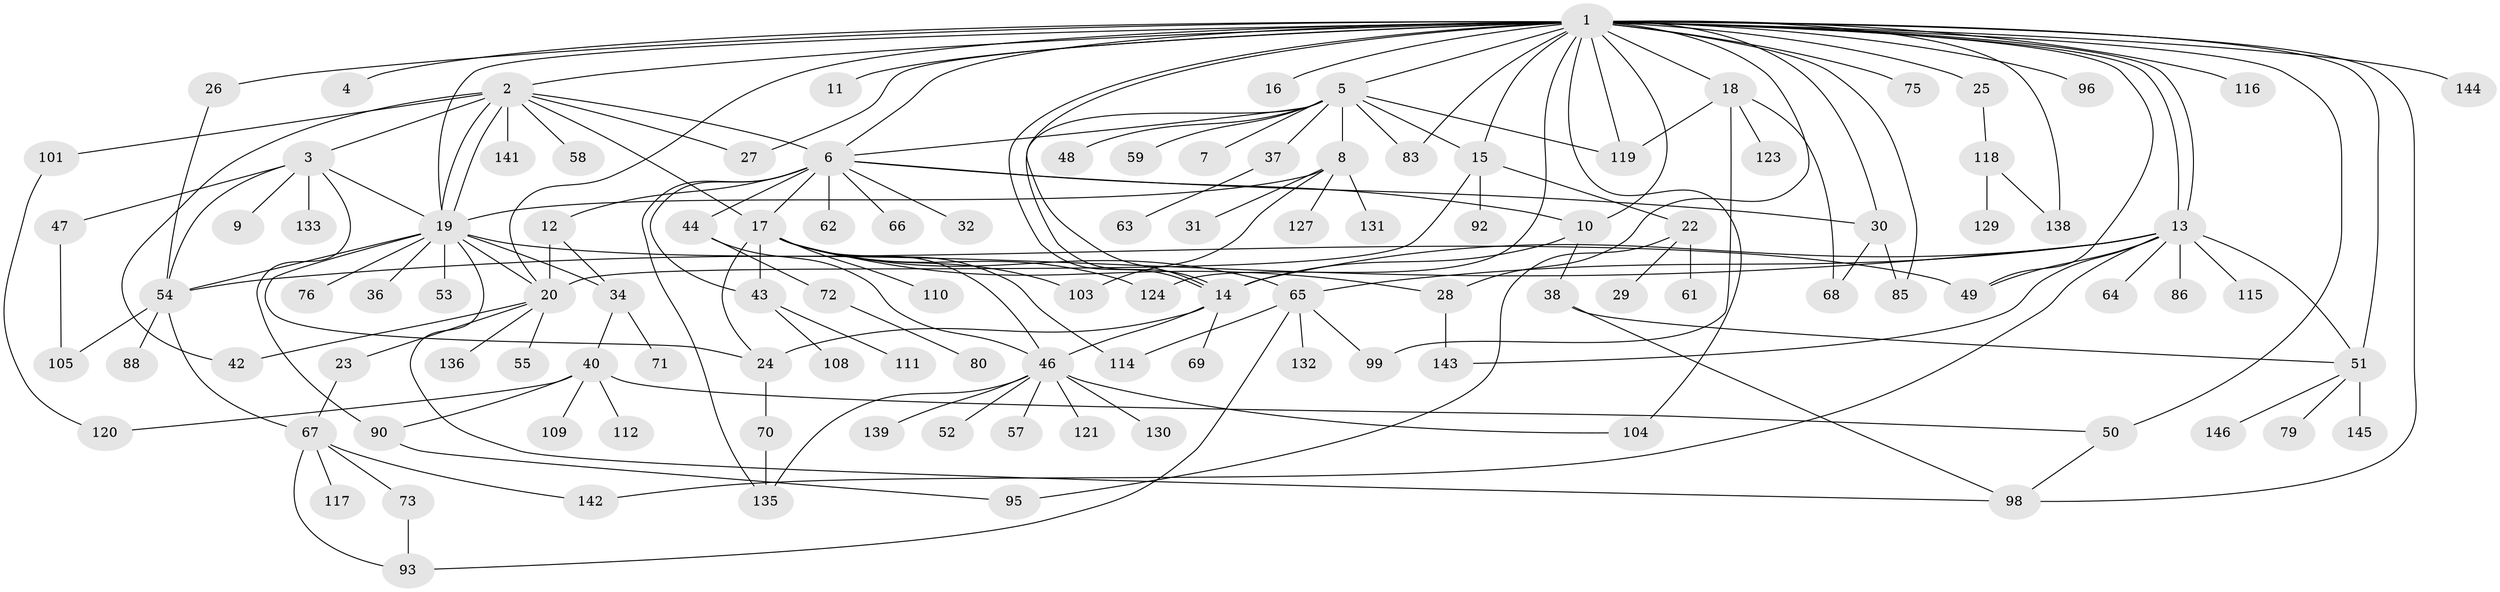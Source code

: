 // Generated by graph-tools (version 1.1) at 2025/23/03/03/25 07:23:50]
// undirected, 115 vertices, 175 edges
graph export_dot {
graph [start="1"]
  node [color=gray90,style=filled];
  1 [super="+87"];
  2 [super="+60"];
  3 [super="+122"];
  4;
  5 [super="+45"];
  6 [super="+134"];
  7;
  8 [super="+41"];
  9;
  10 [super="+126"];
  11;
  12 [super="+100"];
  13 [super="+56"];
  14 [super="+33"];
  15 [super="+39"];
  16;
  17 [super="+81"];
  18;
  19 [super="+21"];
  20 [super="+89"];
  22;
  23 [super="+91"];
  24 [super="+107"];
  25;
  26;
  27 [super="+147"];
  28 [super="+35"];
  29;
  30 [super="+82"];
  31;
  32 [super="+74"];
  34;
  36;
  37;
  38 [super="+97"];
  40 [super="+77"];
  42;
  43;
  44;
  46 [super="+128"];
  47;
  48;
  49;
  50 [super="+125"];
  51 [super="+102"];
  52;
  53;
  54 [super="+106"];
  55;
  57;
  58;
  59;
  61;
  62;
  63;
  64;
  65 [super="+94"];
  66;
  67 [super="+84"];
  68;
  69;
  70;
  71;
  72 [super="+78"];
  73;
  75;
  76;
  79;
  80;
  83;
  85;
  86 [super="+113"];
  88;
  90;
  92;
  93;
  95;
  96;
  98 [super="+140"];
  99;
  101;
  103;
  104;
  105;
  108;
  109;
  110;
  111;
  112;
  114;
  115;
  116;
  117;
  118;
  119;
  120;
  121;
  123;
  124;
  127;
  129;
  130;
  131;
  132;
  133;
  135 [super="+137"];
  136;
  138;
  139;
  141;
  142;
  143;
  144;
  145;
  146;
  1 -- 2;
  1 -- 4;
  1 -- 5 [weight=2];
  1 -- 6;
  1 -- 10;
  1 -- 11;
  1 -- 13;
  1 -- 13;
  1 -- 14;
  1 -- 14;
  1 -- 15 [weight=2];
  1 -- 16;
  1 -- 18;
  1 -- 19;
  1 -- 25;
  1 -- 26;
  1 -- 27;
  1 -- 28;
  1 -- 30;
  1 -- 49;
  1 -- 50;
  1 -- 51;
  1 -- 75;
  1 -- 83;
  1 -- 85;
  1 -- 96;
  1 -- 98;
  1 -- 104;
  1 -- 116;
  1 -- 119;
  1 -- 124;
  1 -- 138;
  1 -- 144;
  1 -- 20;
  2 -- 3;
  2 -- 19;
  2 -- 19;
  2 -- 42;
  2 -- 58;
  2 -- 101;
  2 -- 141;
  2 -- 27;
  2 -- 17;
  2 -- 6;
  3 -- 9;
  3 -- 47;
  3 -- 54;
  3 -- 90;
  3 -- 133;
  3 -- 19;
  5 -- 6;
  5 -- 7;
  5 -- 8;
  5 -- 15;
  5 -- 37;
  5 -- 48;
  5 -- 59;
  5 -- 83;
  5 -- 119;
  5 -- 14;
  6 -- 10;
  6 -- 12;
  6 -- 17;
  6 -- 32;
  6 -- 43;
  6 -- 44;
  6 -- 62;
  6 -- 66;
  6 -- 135;
  6 -- 30;
  8 -- 31;
  8 -- 103;
  8 -- 127;
  8 -- 131;
  8 -- 19;
  10 -- 14;
  10 -- 38;
  12 -- 20;
  12 -- 34;
  13 -- 49;
  13 -- 64;
  13 -- 143;
  13 -- 51;
  13 -- 65;
  13 -- 115;
  13 -- 54;
  13 -- 86;
  13 -- 142;
  13 -- 14;
  14 -- 24;
  14 -- 46;
  14 -- 69;
  15 -- 22;
  15 -- 92;
  15 -- 20;
  17 -- 46;
  17 -- 65;
  17 -- 110;
  17 -- 114;
  17 -- 124;
  17 -- 103;
  17 -- 24;
  17 -- 43;
  17 -- 28;
  18 -- 68;
  18 -- 99;
  18 -- 119;
  18 -- 123;
  19 -- 20;
  19 -- 24;
  19 -- 49;
  19 -- 53;
  19 -- 76;
  19 -- 98;
  19 -- 34;
  19 -- 36;
  19 -- 54;
  20 -- 23;
  20 -- 55;
  20 -- 136;
  20 -- 42;
  22 -- 29;
  22 -- 61;
  22 -- 95;
  23 -- 67;
  24 -- 70;
  25 -- 118;
  26 -- 54;
  28 -- 143;
  30 -- 68;
  30 -- 85;
  34 -- 40;
  34 -- 71;
  37 -- 63;
  38 -- 51;
  38 -- 98;
  40 -- 50;
  40 -- 90;
  40 -- 112;
  40 -- 120;
  40 -- 109;
  43 -- 108;
  43 -- 111;
  44 -- 72;
  44 -- 46;
  46 -- 52;
  46 -- 57;
  46 -- 121;
  46 -- 130;
  46 -- 135;
  46 -- 139;
  46 -- 104;
  47 -- 105;
  50 -- 98;
  51 -- 79;
  51 -- 146;
  51 -- 145;
  54 -- 67;
  54 -- 88;
  54 -- 105;
  65 -- 99;
  65 -- 132;
  65 -- 114;
  65 -- 93;
  67 -- 73;
  67 -- 93;
  67 -- 117;
  67 -- 142;
  70 -- 135;
  72 -- 80;
  73 -- 93;
  90 -- 95;
  101 -- 120;
  118 -- 129;
  118 -- 138;
}
